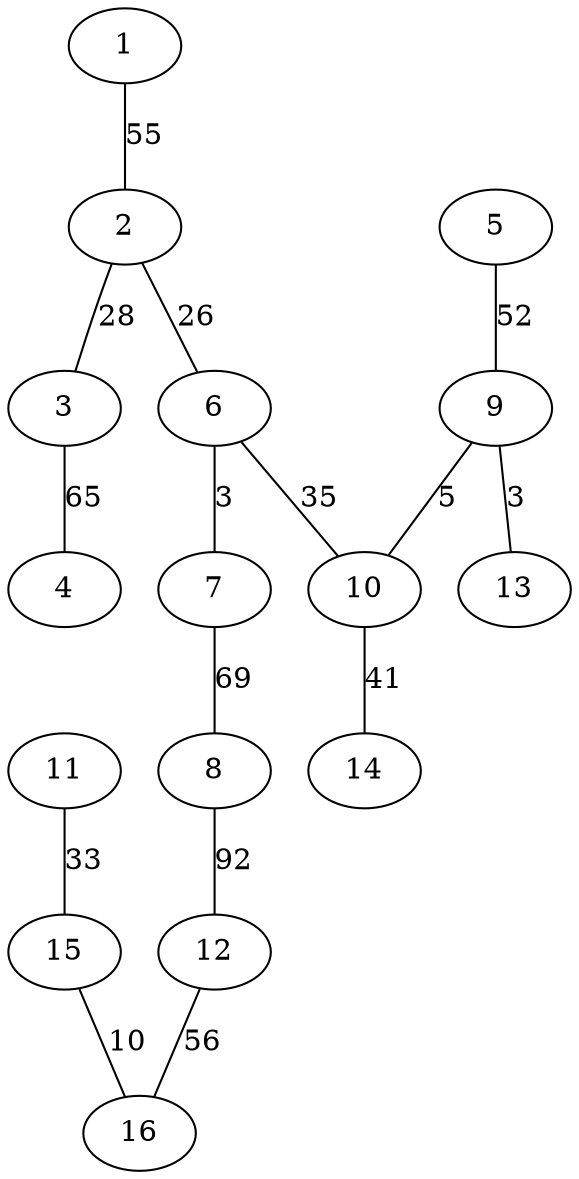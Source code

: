 graph G_1_MST {
    9;
    10;
    1;
    2;
    13;
    3;
    4;
    14;
    12;
    16;
    6;
    7;
    15;
    11;
    8;
    5;
    9 -- 10 [label="5"];
    1 -- 2 [label="55"];
    9 -- 13 [label="3"];
    3 -- 4 [label="65"];
    10 -- 14 [label="41"];
    12 -- 16 [label="56"];
    2 -- 3 [label="28"];
    6 -- 7 [label="3"];
    15 -- 16 [label="10"];
    2 -- 6 [label="26"];
    6 -- 10 [label="35"];
    11 -- 15 [label="33"];
    8 -- 12 [label="92"];
    5 -- 9 [label="52"];
    7 -- 8 [label="69"];
}